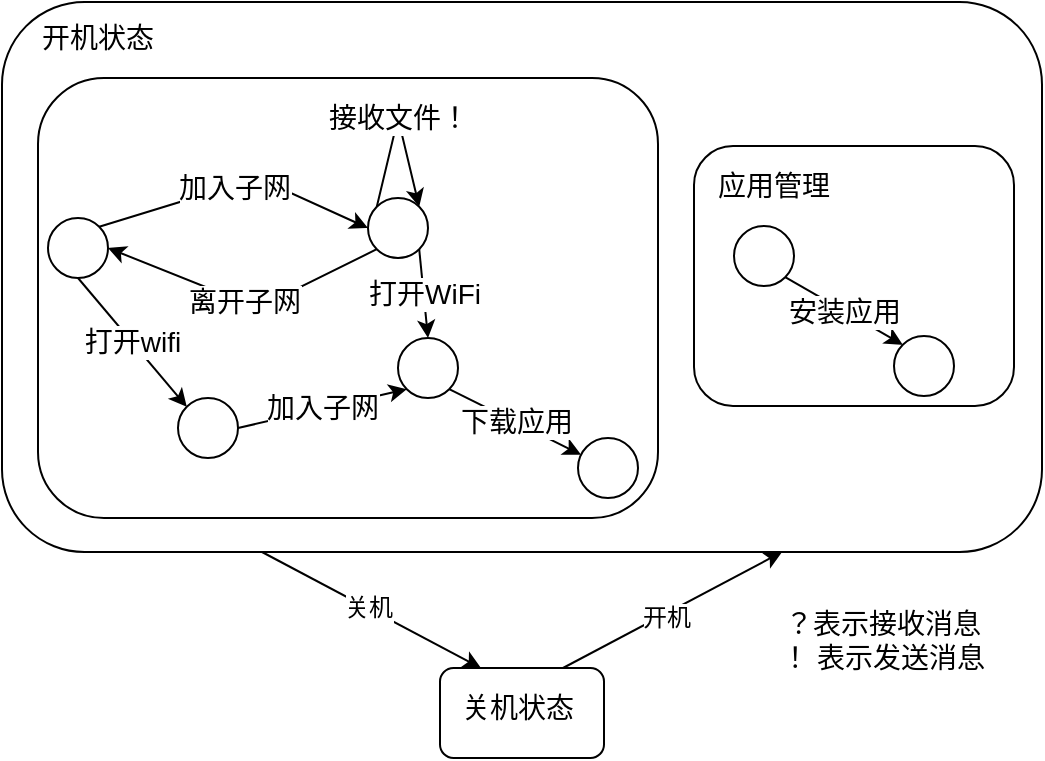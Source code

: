 <mxfile version="12.8.4" type="github">
  <diagram id="aFrichsZubXLWK6YZcP_" name="Page-1">
    <mxGraphModel dx="946" dy="467" grid="0" gridSize="10" guides="1" tooltips="1" connect="1" arrows="1" fold="1" page="1" pageScale="1" pageWidth="827" pageHeight="1169" math="0" shadow="0">
      <root>
        <mxCell id="0" />
        <mxCell id="1" parent="0" />
        <mxCell id="72bKas-eFgV5V1hWHT99-31" style="edgeStyle=none;rounded=0;orthogonalLoop=1;jettySize=auto;html=1;exitX=0.25;exitY=1;exitDx=0;exitDy=0;entryX=0.25;entryY=0;entryDx=0;entryDy=0;" edge="1" parent="1" source="72bKas-eFgV5V1hWHT99-27" target="72bKas-eFgV5V1hWHT99-28">
          <mxGeometry relative="1" as="geometry" />
        </mxCell>
        <mxCell id="72bKas-eFgV5V1hWHT99-52" value="关机" style="text;html=1;align=center;verticalAlign=middle;resizable=0;points=[];labelBackgroundColor=#ffffff;" vertex="1" connectable="0" parent="72bKas-eFgV5V1hWHT99-31">
          <mxGeometry x="-0.029" relative="1" as="geometry">
            <mxPoint as="offset" />
          </mxGeometry>
        </mxCell>
        <mxCell id="72bKas-eFgV5V1hWHT99-27" value="" style="rounded=1;whiteSpace=wrap;html=1;" vertex="1" parent="1">
          <mxGeometry x="182" y="222" width="520" height="275" as="geometry" />
        </mxCell>
        <mxCell id="72bKas-eFgV5V1hWHT99-32" style="edgeStyle=none;rounded=0;orthogonalLoop=1;jettySize=auto;html=1;exitX=0.75;exitY=0;exitDx=0;exitDy=0;entryX=0.75;entryY=1;entryDx=0;entryDy=0;" edge="1" parent="1" source="72bKas-eFgV5V1hWHT99-28" target="72bKas-eFgV5V1hWHT99-27">
          <mxGeometry relative="1" as="geometry" />
        </mxCell>
        <mxCell id="72bKas-eFgV5V1hWHT99-53" value="开机" style="text;html=1;align=center;verticalAlign=middle;resizable=0;points=[];labelBackgroundColor=#ffffff;" vertex="1" connectable="0" parent="72bKas-eFgV5V1hWHT99-32">
          <mxGeometry x="-0.068" y="-2" relative="1" as="geometry">
            <mxPoint as="offset" />
          </mxGeometry>
        </mxCell>
        <mxCell id="72bKas-eFgV5V1hWHT99-28" value="" style="rounded=1;whiteSpace=wrap;html=1;" vertex="1" parent="1">
          <mxGeometry x="401" y="555" width="82" height="45" as="geometry" />
        </mxCell>
        <mxCell id="72bKas-eFgV5V1hWHT99-29" value="&lt;font style=&quot;font-size: 14px&quot;&gt;关机状态&lt;/font&gt;" style="text;html=1;strokeColor=none;fillColor=none;align=center;verticalAlign=middle;whiteSpace=wrap;rounded=0;" vertex="1" parent="1">
          <mxGeometry x="410" y="565" width="60" height="20" as="geometry" />
        </mxCell>
        <mxCell id="72bKas-eFgV5V1hWHT99-33" value="" style="rounded=1;whiteSpace=wrap;html=1;" vertex="1" parent="1">
          <mxGeometry x="200" y="260" width="310" height="220" as="geometry" />
        </mxCell>
        <mxCell id="72bKas-eFgV5V1hWHT99-37" value="打开WiFi" style="edgeStyle=none;rounded=0;orthogonalLoop=1;jettySize=auto;html=1;exitX=1;exitY=1;exitDx=0;exitDy=0;entryX=0.5;entryY=0;entryDx=0;entryDy=0;fontSize=14;" edge="1" parent="1" source="72bKas-eFgV5V1hWHT99-35" target="72bKas-eFgV5V1hWHT99-36">
          <mxGeometry relative="1" as="geometry" />
        </mxCell>
        <mxCell id="72bKas-eFgV5V1hWHT99-50" value="离开子网" style="edgeStyle=none;rounded=0;orthogonalLoop=1;jettySize=auto;html=1;exitX=0;exitY=1;exitDx=0;exitDy=0;entryX=1;entryY=0.5;entryDx=0;entryDy=0;fontSize=14;" edge="1" parent="1" source="72bKas-eFgV5V1hWHT99-35" target="72bKas-eFgV5V1hWHT99-45">
          <mxGeometry relative="1" as="geometry">
            <Array as="points">
              <mxPoint x="310" y="375" />
            </Array>
          </mxGeometry>
        </mxCell>
        <mxCell id="72bKas-eFgV5V1hWHT99-35" value="" style="ellipse;whiteSpace=wrap;html=1;aspect=fixed;" vertex="1" parent="1">
          <mxGeometry x="365" y="320" width="30" height="30" as="geometry" />
        </mxCell>
        <mxCell id="72bKas-eFgV5V1hWHT99-42" value="下载应用" style="edgeStyle=none;rounded=0;orthogonalLoop=1;jettySize=auto;html=1;exitX=1;exitY=1;exitDx=0;exitDy=0;fontSize=14;" edge="1" parent="1" source="72bKas-eFgV5V1hWHT99-36" target="72bKas-eFgV5V1hWHT99-41">
          <mxGeometry relative="1" as="geometry" />
        </mxCell>
        <mxCell id="72bKas-eFgV5V1hWHT99-36" value="" style="ellipse;whiteSpace=wrap;html=1;aspect=fixed;" vertex="1" parent="1">
          <mxGeometry x="380" y="390" width="30" height="30" as="geometry" />
        </mxCell>
        <mxCell id="72bKas-eFgV5V1hWHT99-41" value="" style="ellipse;whiteSpace=wrap;html=1;aspect=fixed;" vertex="1" parent="1">
          <mxGeometry x="470" y="440" width="30" height="30" as="geometry" />
        </mxCell>
        <mxCell id="72bKas-eFgV5V1hWHT99-43" value="" style="rounded=1;whiteSpace=wrap;html=1;" vertex="1" parent="1">
          <mxGeometry x="528" y="294" width="160" height="130" as="geometry" />
        </mxCell>
        <mxCell id="72bKas-eFgV5V1hWHT99-40" value="安装应用" style="edgeStyle=none;rounded=0;orthogonalLoop=1;jettySize=auto;html=1;exitX=1;exitY=1;exitDx=0;exitDy=0;entryX=0;entryY=0;entryDx=0;entryDy=0;fontSize=14;" edge="1" parent="1" source="72bKas-eFgV5V1hWHT99-38" target="72bKas-eFgV5V1hWHT99-39">
          <mxGeometry relative="1" as="geometry" />
        </mxCell>
        <mxCell id="72bKas-eFgV5V1hWHT99-38" value="" style="ellipse;whiteSpace=wrap;html=1;aspect=fixed;" vertex="1" parent="1">
          <mxGeometry x="548" y="334" width="30" height="30" as="geometry" />
        </mxCell>
        <mxCell id="72bKas-eFgV5V1hWHT99-39" value="" style="ellipse;whiteSpace=wrap;html=1;aspect=fixed;" vertex="1" parent="1">
          <mxGeometry x="628" y="389" width="30" height="30" as="geometry" />
        </mxCell>
        <mxCell id="72bKas-eFgV5V1hWHT99-46" style="edgeStyle=none;rounded=0;orthogonalLoop=1;jettySize=auto;html=1;exitX=1;exitY=0;exitDx=0;exitDy=0;entryX=0;entryY=0.5;entryDx=0;entryDy=0;" edge="1" parent="1" source="72bKas-eFgV5V1hWHT99-45" target="72bKas-eFgV5V1hWHT99-35">
          <mxGeometry relative="1" as="geometry">
            <Array as="points">
              <mxPoint x="310" y="310" />
            </Array>
          </mxGeometry>
        </mxCell>
        <mxCell id="72bKas-eFgV5V1hWHT99-65" value="加入子网" style="text;html=1;align=center;verticalAlign=middle;resizable=0;points=[];labelBackgroundColor=#ffffff;fontSize=14;" vertex="1" connectable="0" parent="72bKas-eFgV5V1hWHT99-46">
          <mxGeometry x="-0.023" y="-1" relative="1" as="geometry">
            <mxPoint as="offset" />
          </mxGeometry>
        </mxCell>
        <mxCell id="72bKas-eFgV5V1hWHT99-56" value="打开wifi" style="edgeStyle=none;rounded=0;orthogonalLoop=1;jettySize=auto;html=1;exitX=0.5;exitY=1;exitDx=0;exitDy=0;entryX=0;entryY=0;entryDx=0;entryDy=0;fontSize=14;" edge="1" parent="1" source="72bKas-eFgV5V1hWHT99-45" target="72bKas-eFgV5V1hWHT99-55">
          <mxGeometry relative="1" as="geometry">
            <Array as="points" />
          </mxGeometry>
        </mxCell>
        <mxCell id="72bKas-eFgV5V1hWHT99-45" value="" style="ellipse;whiteSpace=wrap;html=1;aspect=fixed;" vertex="1" parent="1">
          <mxGeometry x="205" y="330" width="30" height="30" as="geometry" />
        </mxCell>
        <mxCell id="72bKas-eFgV5V1hWHT99-51" value="&lt;font style=&quot;font-size: 14px&quot;&gt;？表示接收消息&lt;br&gt;！ 表示发送消息&lt;/font&gt;" style="text;html=1;align=center;verticalAlign=middle;resizable=0;points=[];autosize=1;" vertex="1" parent="1">
          <mxGeometry x="562" y="521" width="120" height="40" as="geometry" />
        </mxCell>
        <mxCell id="72bKas-eFgV5V1hWHT99-57" value="加入子网" style="edgeStyle=none;rounded=0;orthogonalLoop=1;jettySize=auto;html=1;exitX=1;exitY=0.5;exitDx=0;exitDy=0;entryX=0;entryY=1;entryDx=0;entryDy=0;fontSize=14;" edge="1" parent="1" source="72bKas-eFgV5V1hWHT99-55" target="72bKas-eFgV5V1hWHT99-36">
          <mxGeometry relative="1" as="geometry" />
        </mxCell>
        <mxCell id="72bKas-eFgV5V1hWHT99-55" value="" style="ellipse;whiteSpace=wrap;html=1;aspect=fixed;" vertex="1" parent="1">
          <mxGeometry x="270" y="420" width="30" height="30" as="geometry" />
        </mxCell>
        <mxCell id="72bKas-eFgV5V1hWHT99-61" value="接收文件！" style="edgeStyle=none;rounded=0;orthogonalLoop=1;jettySize=auto;html=1;exitX=0;exitY=0;exitDx=0;exitDy=0;entryX=1;entryY=0;entryDx=0;entryDy=0;fontSize=14;" edge="1" parent="1" source="72bKas-eFgV5V1hWHT99-35" target="72bKas-eFgV5V1hWHT99-35">
          <mxGeometry relative="1" as="geometry">
            <Array as="points">
              <mxPoint x="380" y="280" />
            </Array>
          </mxGeometry>
        </mxCell>
        <mxCell id="72bKas-eFgV5V1hWHT99-63" value="应用管理" style="text;html=1;strokeColor=none;fillColor=none;align=center;verticalAlign=middle;whiteSpace=wrap;rounded=0;fontSize=14;" vertex="1" parent="1">
          <mxGeometry x="538" y="304" width="60" height="20" as="geometry" />
        </mxCell>
        <mxCell id="72bKas-eFgV5V1hWHT99-64" value="&lt;font style=&quot;font-size: 14px&quot;&gt;开机状态&lt;/font&gt;" style="text;html=1;strokeColor=none;fillColor=none;align=center;verticalAlign=middle;whiteSpace=wrap;rounded=0;" vertex="1" parent="1">
          <mxGeometry x="200" y="230" width="60" height="20" as="geometry" />
        </mxCell>
        <mxCell id="72bKas-eFgV5V1hWHT99-68" style="edgeStyle=none;rounded=0;orthogonalLoop=1;jettySize=auto;html=1;exitX=0.5;exitY=1;exitDx=0;exitDy=0;fontSize=14;" edge="1" parent="1" source="72bKas-eFgV5V1hWHT99-27" target="72bKas-eFgV5V1hWHT99-27">
          <mxGeometry relative="1" as="geometry" />
        </mxCell>
      </root>
    </mxGraphModel>
  </diagram>
</mxfile>
